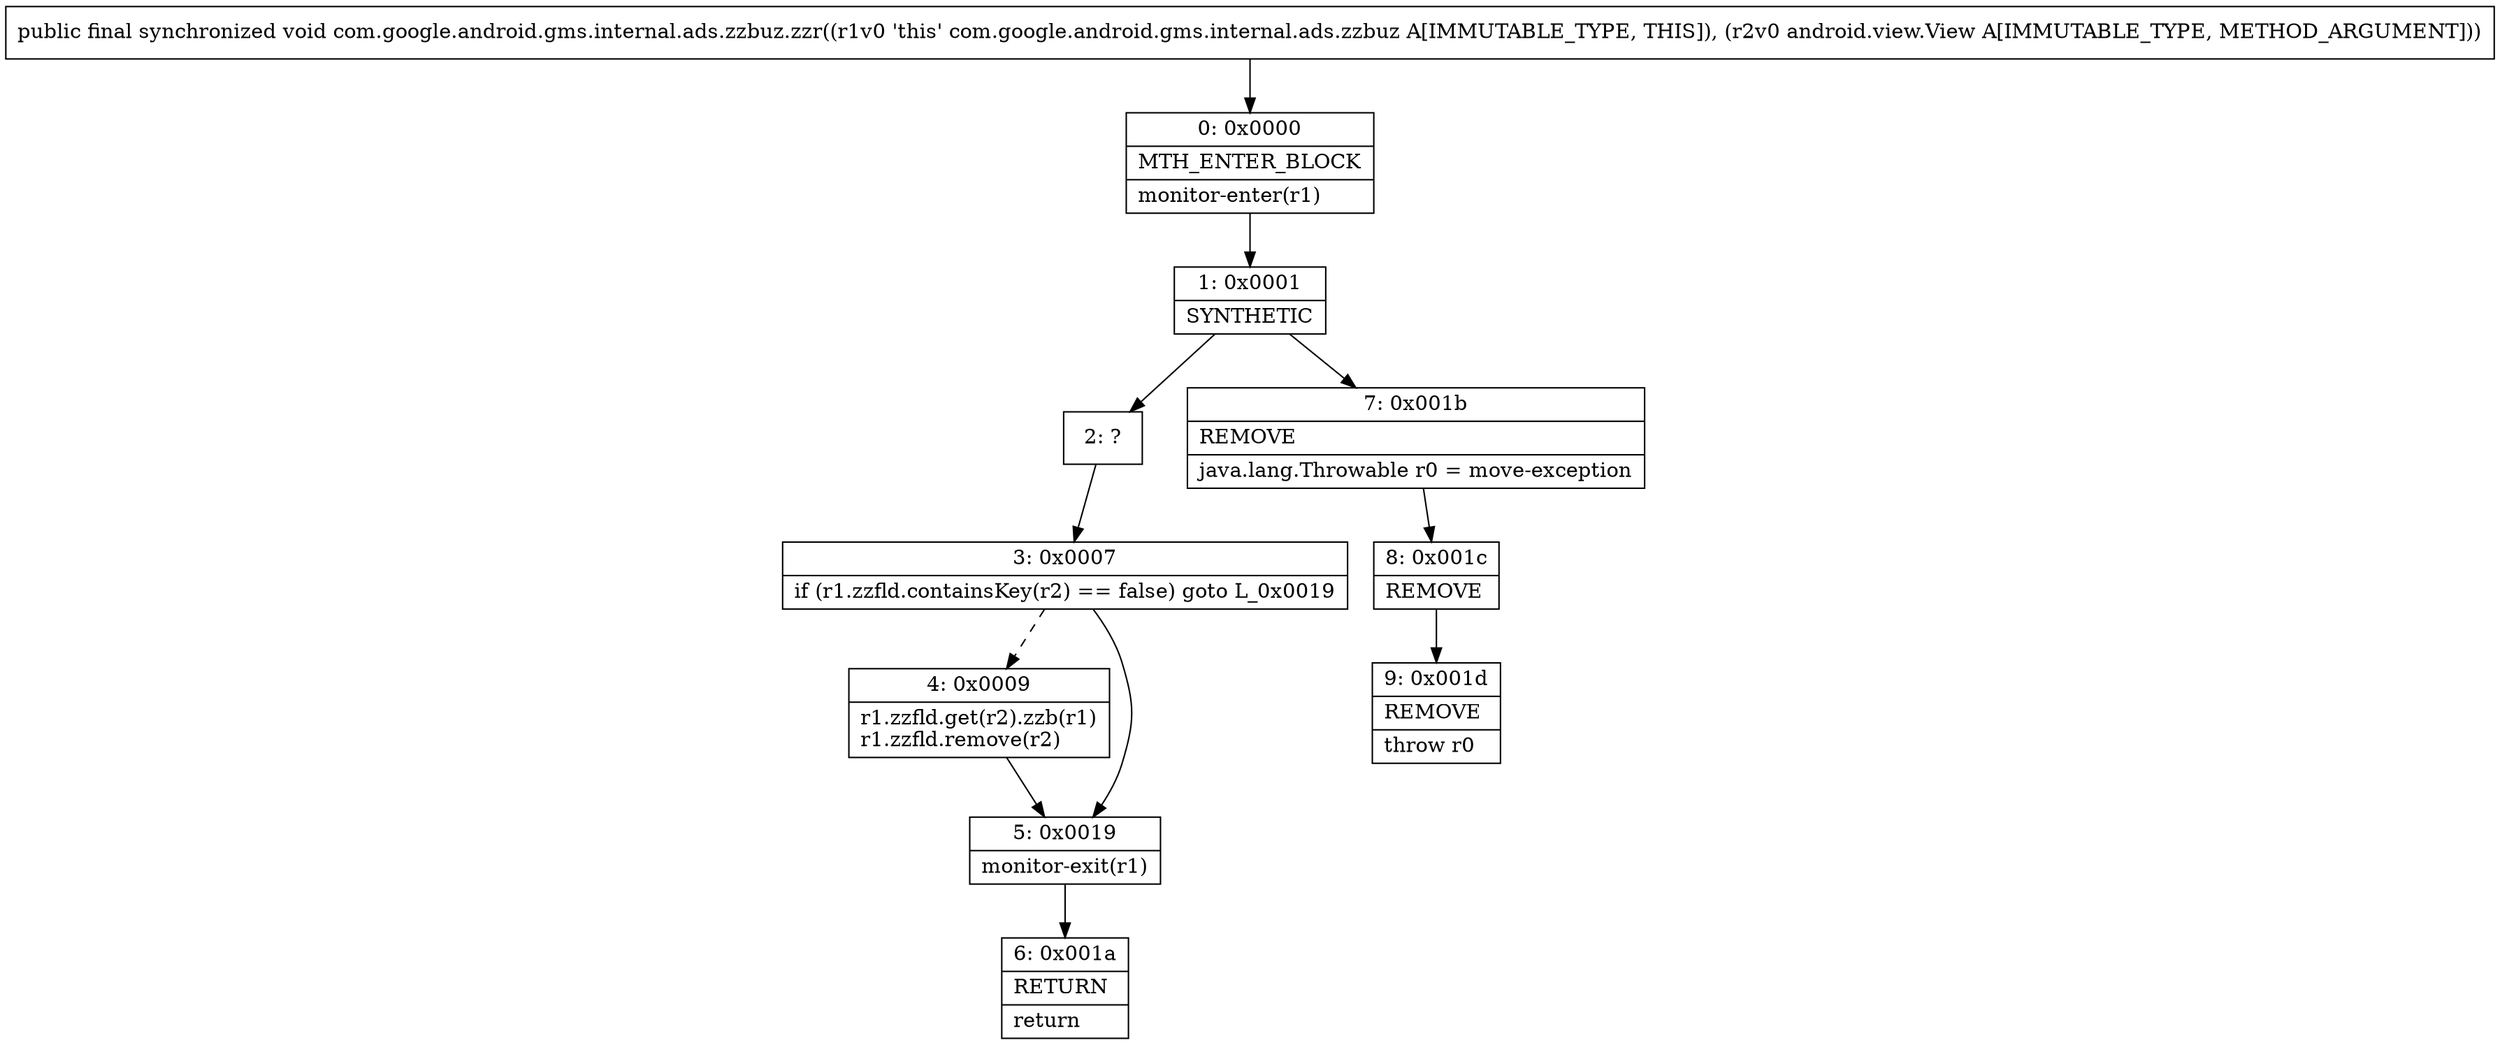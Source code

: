 digraph "CFG forcom.google.android.gms.internal.ads.zzbuz.zzr(Landroid\/view\/View;)V" {
Node_0 [shape=record,label="{0\:\ 0x0000|MTH_ENTER_BLOCK\l|monitor\-enter(r1)\l}"];
Node_1 [shape=record,label="{1\:\ 0x0001|SYNTHETIC\l}"];
Node_2 [shape=record,label="{2\:\ ?}"];
Node_3 [shape=record,label="{3\:\ 0x0007|if (r1.zzfld.containsKey(r2) == false) goto L_0x0019\l}"];
Node_4 [shape=record,label="{4\:\ 0x0009|r1.zzfld.get(r2).zzb(r1)\lr1.zzfld.remove(r2)\l}"];
Node_5 [shape=record,label="{5\:\ 0x0019|monitor\-exit(r1)\l}"];
Node_6 [shape=record,label="{6\:\ 0x001a|RETURN\l|return\l}"];
Node_7 [shape=record,label="{7\:\ 0x001b|REMOVE\l|java.lang.Throwable r0 = move\-exception\l}"];
Node_8 [shape=record,label="{8\:\ 0x001c|REMOVE\l}"];
Node_9 [shape=record,label="{9\:\ 0x001d|REMOVE\l|throw r0\l}"];
MethodNode[shape=record,label="{public final synchronized void com.google.android.gms.internal.ads.zzbuz.zzr((r1v0 'this' com.google.android.gms.internal.ads.zzbuz A[IMMUTABLE_TYPE, THIS]), (r2v0 android.view.View A[IMMUTABLE_TYPE, METHOD_ARGUMENT])) }"];
MethodNode -> Node_0;
Node_0 -> Node_1;
Node_1 -> Node_2;
Node_1 -> Node_7;
Node_2 -> Node_3;
Node_3 -> Node_4[style=dashed];
Node_3 -> Node_5;
Node_4 -> Node_5;
Node_5 -> Node_6;
Node_7 -> Node_8;
Node_8 -> Node_9;
}

